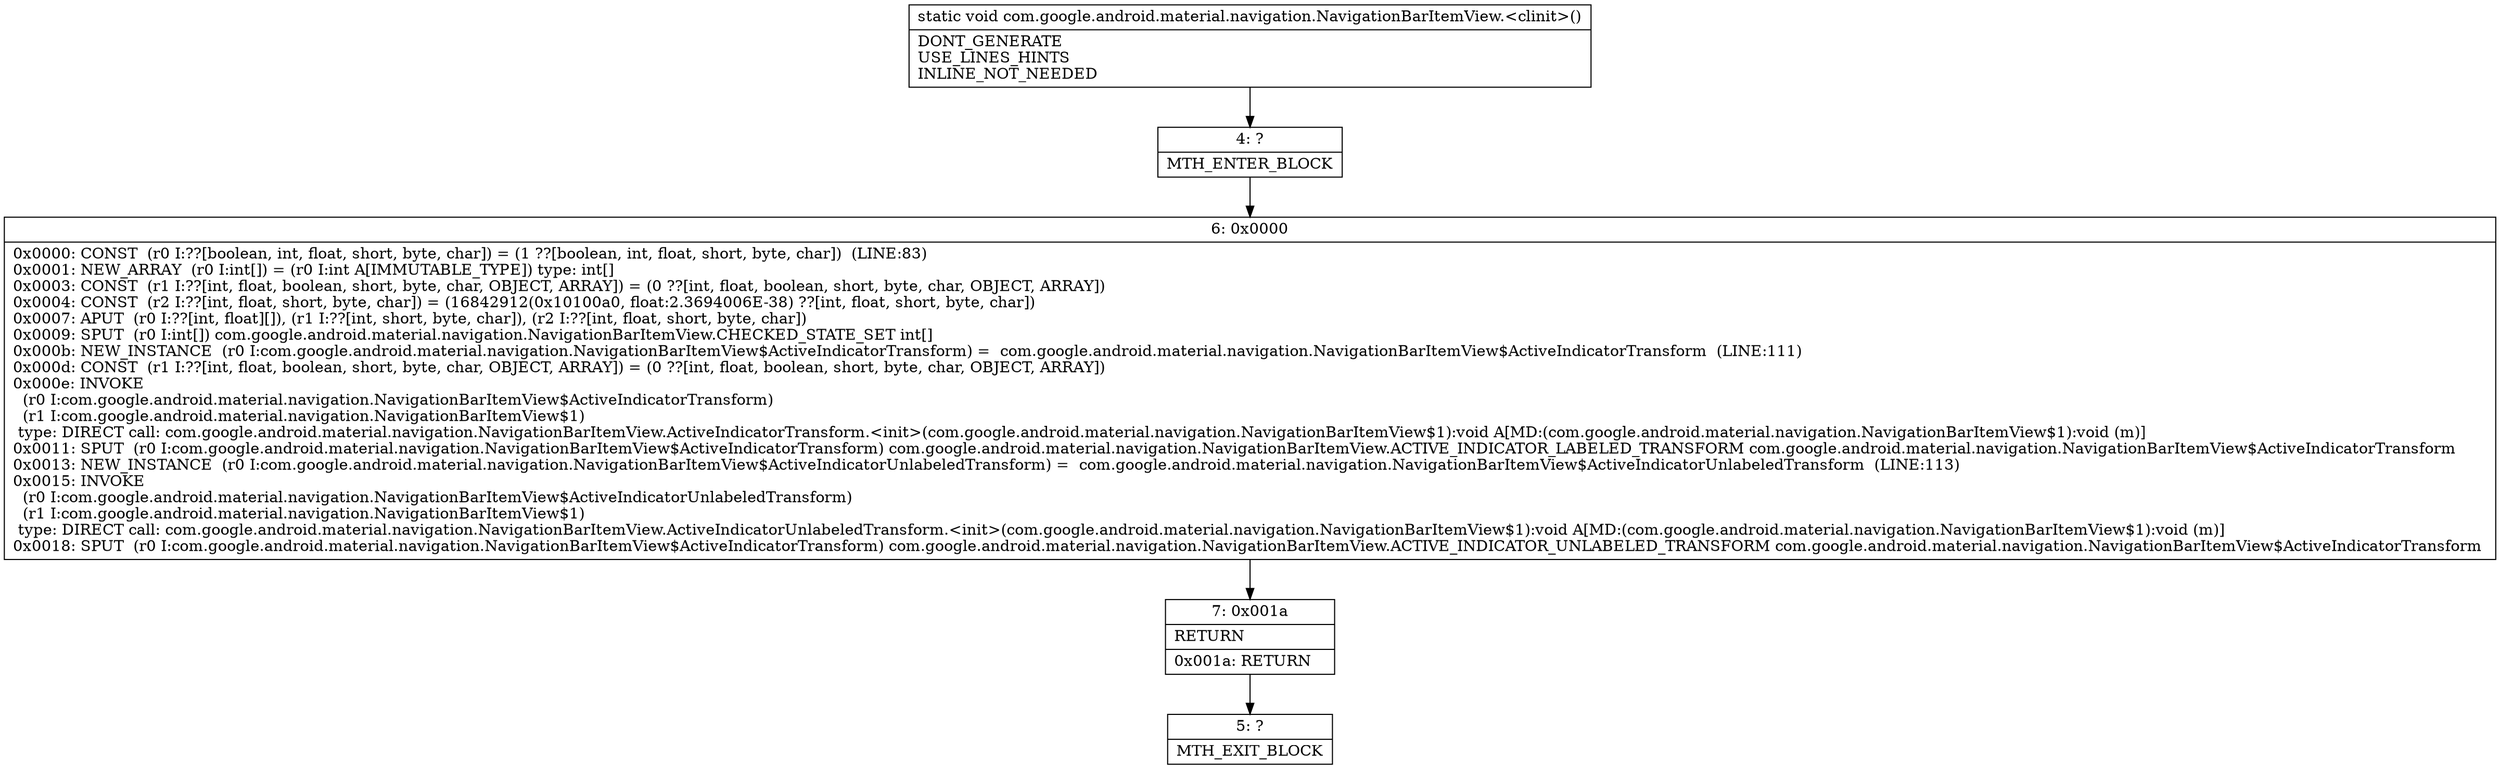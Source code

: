 digraph "CFG forcom.google.android.material.navigation.NavigationBarItemView.\<clinit\>()V" {
Node_4 [shape=record,label="{4\:\ ?|MTH_ENTER_BLOCK\l}"];
Node_6 [shape=record,label="{6\:\ 0x0000|0x0000: CONST  (r0 I:??[boolean, int, float, short, byte, char]) = (1 ??[boolean, int, float, short, byte, char])  (LINE:83)\l0x0001: NEW_ARRAY  (r0 I:int[]) = (r0 I:int A[IMMUTABLE_TYPE]) type: int[] \l0x0003: CONST  (r1 I:??[int, float, boolean, short, byte, char, OBJECT, ARRAY]) = (0 ??[int, float, boolean, short, byte, char, OBJECT, ARRAY]) \l0x0004: CONST  (r2 I:??[int, float, short, byte, char]) = (16842912(0x10100a0, float:2.3694006E\-38) ??[int, float, short, byte, char]) \l0x0007: APUT  (r0 I:??[int, float][]), (r1 I:??[int, short, byte, char]), (r2 I:??[int, float, short, byte, char]) \l0x0009: SPUT  (r0 I:int[]) com.google.android.material.navigation.NavigationBarItemView.CHECKED_STATE_SET int[] \l0x000b: NEW_INSTANCE  (r0 I:com.google.android.material.navigation.NavigationBarItemView$ActiveIndicatorTransform) =  com.google.android.material.navigation.NavigationBarItemView$ActiveIndicatorTransform  (LINE:111)\l0x000d: CONST  (r1 I:??[int, float, boolean, short, byte, char, OBJECT, ARRAY]) = (0 ??[int, float, boolean, short, byte, char, OBJECT, ARRAY]) \l0x000e: INVOKE  \l  (r0 I:com.google.android.material.navigation.NavigationBarItemView$ActiveIndicatorTransform)\l  (r1 I:com.google.android.material.navigation.NavigationBarItemView$1)\l type: DIRECT call: com.google.android.material.navigation.NavigationBarItemView.ActiveIndicatorTransform.\<init\>(com.google.android.material.navigation.NavigationBarItemView$1):void A[MD:(com.google.android.material.navigation.NavigationBarItemView$1):void (m)]\l0x0011: SPUT  (r0 I:com.google.android.material.navigation.NavigationBarItemView$ActiveIndicatorTransform) com.google.android.material.navigation.NavigationBarItemView.ACTIVE_INDICATOR_LABELED_TRANSFORM com.google.android.material.navigation.NavigationBarItemView$ActiveIndicatorTransform \l0x0013: NEW_INSTANCE  (r0 I:com.google.android.material.navigation.NavigationBarItemView$ActiveIndicatorUnlabeledTransform) =  com.google.android.material.navigation.NavigationBarItemView$ActiveIndicatorUnlabeledTransform  (LINE:113)\l0x0015: INVOKE  \l  (r0 I:com.google.android.material.navigation.NavigationBarItemView$ActiveIndicatorUnlabeledTransform)\l  (r1 I:com.google.android.material.navigation.NavigationBarItemView$1)\l type: DIRECT call: com.google.android.material.navigation.NavigationBarItemView.ActiveIndicatorUnlabeledTransform.\<init\>(com.google.android.material.navigation.NavigationBarItemView$1):void A[MD:(com.google.android.material.navigation.NavigationBarItemView$1):void (m)]\l0x0018: SPUT  (r0 I:com.google.android.material.navigation.NavigationBarItemView$ActiveIndicatorTransform) com.google.android.material.navigation.NavigationBarItemView.ACTIVE_INDICATOR_UNLABELED_TRANSFORM com.google.android.material.navigation.NavigationBarItemView$ActiveIndicatorTransform \l}"];
Node_7 [shape=record,label="{7\:\ 0x001a|RETURN\l|0x001a: RETURN   \l}"];
Node_5 [shape=record,label="{5\:\ ?|MTH_EXIT_BLOCK\l}"];
MethodNode[shape=record,label="{static void com.google.android.material.navigation.NavigationBarItemView.\<clinit\>()  | DONT_GENERATE\lUSE_LINES_HINTS\lINLINE_NOT_NEEDED\l}"];
MethodNode -> Node_4;Node_4 -> Node_6;
Node_6 -> Node_7;
Node_7 -> Node_5;
}

